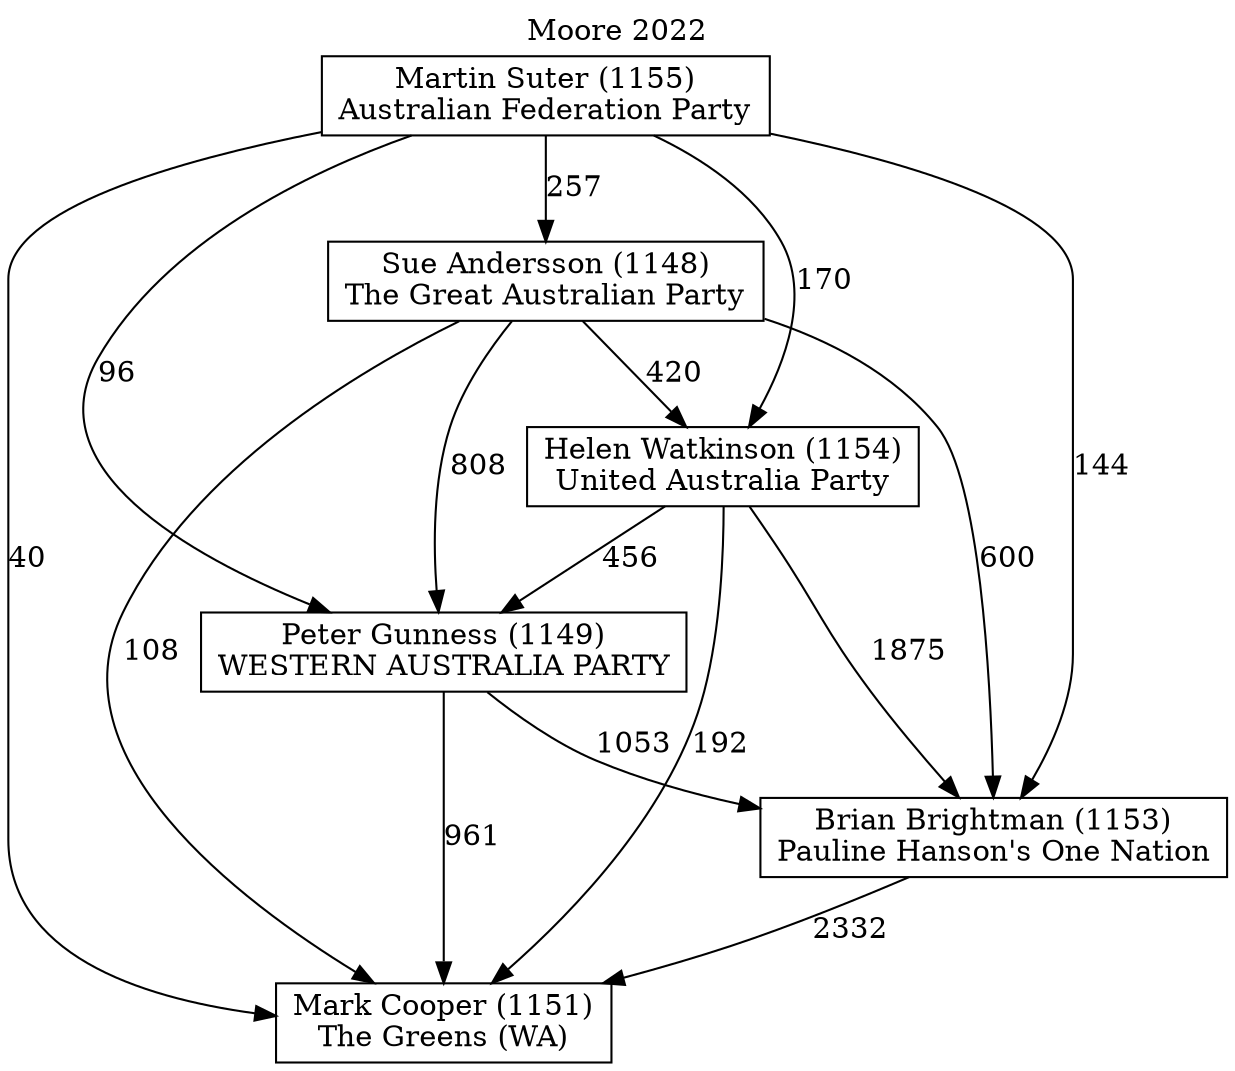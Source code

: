 // House preference flow
digraph "Mark Cooper (1151)_Moore_2022" {
	graph [label="Moore 2022" labelloc=t mclimit=10]
	node [shape=box]
	"Peter Gunness (1149)" [label="Peter Gunness (1149)
WESTERN AUSTRALIA PARTY"]
	"Mark Cooper (1151)" [label="Mark Cooper (1151)
The Greens (WA)"]
	"Martin Suter (1155)" [label="Martin Suter (1155)
Australian Federation Party"]
	"Sue Andersson (1148)" [label="Sue Andersson (1148)
The Great Australian Party"]
	"Helen Watkinson (1154)" [label="Helen Watkinson (1154)
United Australia Party"]
	"Brian Brightman (1153)" [label="Brian Brightman (1153)
Pauline Hanson's One Nation"]
	"Helen Watkinson (1154)" -> "Brian Brightman (1153)" [label=1875]
	"Martin Suter (1155)" -> "Brian Brightman (1153)" [label=144]
	"Martin Suter (1155)" -> "Peter Gunness (1149)" [label=96]
	"Martin Suter (1155)" -> "Mark Cooper (1151)" [label=40]
	"Helen Watkinson (1154)" -> "Mark Cooper (1151)" [label=192]
	"Sue Andersson (1148)" -> "Helen Watkinson (1154)" [label=420]
	"Sue Andersson (1148)" -> "Brian Brightman (1153)" [label=600]
	"Peter Gunness (1149)" -> "Brian Brightman (1153)" [label=1053]
	"Peter Gunness (1149)" -> "Mark Cooper (1151)" [label=961]
	"Sue Andersson (1148)" -> "Peter Gunness (1149)" [label=808]
	"Sue Andersson (1148)" -> "Mark Cooper (1151)" [label=108]
	"Brian Brightman (1153)" -> "Mark Cooper (1151)" [label=2332]
	"Helen Watkinson (1154)" -> "Peter Gunness (1149)" [label=456]
	"Martin Suter (1155)" -> "Sue Andersson (1148)" [label=257]
	"Martin Suter (1155)" -> "Helen Watkinson (1154)" [label=170]
}
